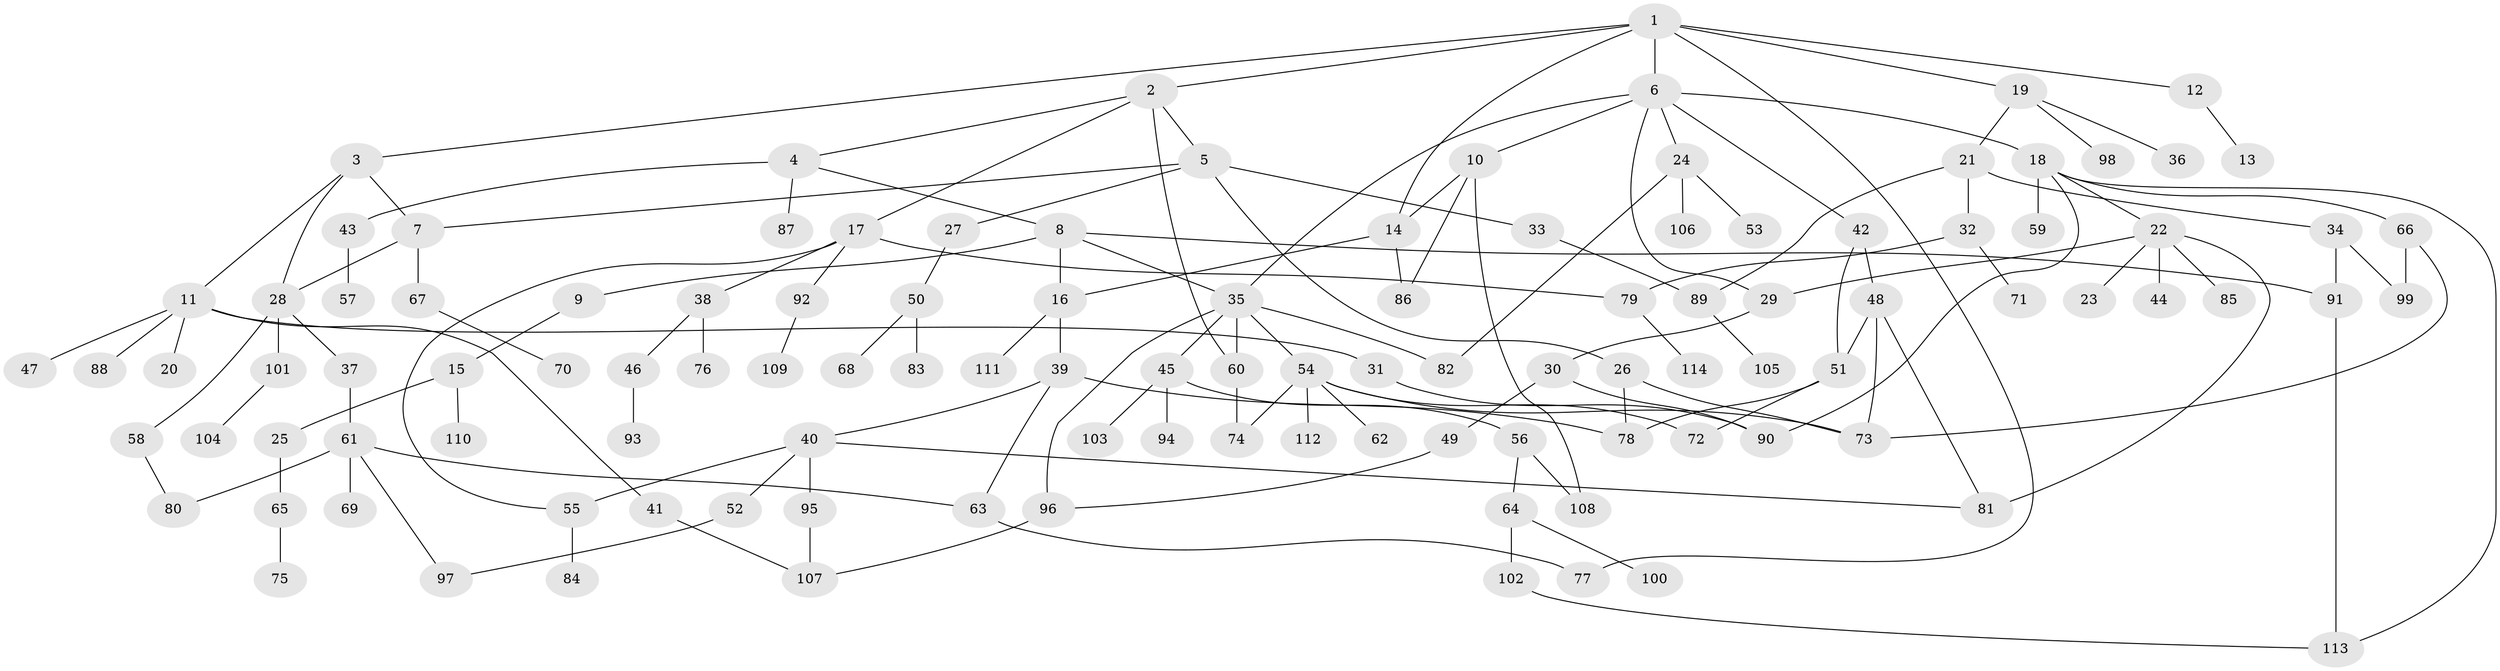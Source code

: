 // Generated by graph-tools (version 1.1) at 2025/34/03/09/25 02:34:24]
// undirected, 114 vertices, 149 edges
graph export_dot {
graph [start="1"]
  node [color=gray90,style=filled];
  1;
  2;
  3;
  4;
  5;
  6;
  7;
  8;
  9;
  10;
  11;
  12;
  13;
  14;
  15;
  16;
  17;
  18;
  19;
  20;
  21;
  22;
  23;
  24;
  25;
  26;
  27;
  28;
  29;
  30;
  31;
  32;
  33;
  34;
  35;
  36;
  37;
  38;
  39;
  40;
  41;
  42;
  43;
  44;
  45;
  46;
  47;
  48;
  49;
  50;
  51;
  52;
  53;
  54;
  55;
  56;
  57;
  58;
  59;
  60;
  61;
  62;
  63;
  64;
  65;
  66;
  67;
  68;
  69;
  70;
  71;
  72;
  73;
  74;
  75;
  76;
  77;
  78;
  79;
  80;
  81;
  82;
  83;
  84;
  85;
  86;
  87;
  88;
  89;
  90;
  91;
  92;
  93;
  94;
  95;
  96;
  97;
  98;
  99;
  100;
  101;
  102;
  103;
  104;
  105;
  106;
  107;
  108;
  109;
  110;
  111;
  112;
  113;
  114;
  1 -- 2;
  1 -- 3;
  1 -- 6;
  1 -- 12;
  1 -- 19;
  1 -- 14;
  1 -- 77;
  2 -- 4;
  2 -- 5;
  2 -- 17;
  2 -- 60;
  3 -- 7;
  3 -- 11;
  3 -- 28;
  4 -- 8;
  4 -- 43;
  4 -- 87;
  5 -- 26;
  5 -- 27;
  5 -- 33;
  5 -- 7;
  6 -- 10;
  6 -- 18;
  6 -- 24;
  6 -- 29;
  6 -- 35;
  6 -- 42;
  7 -- 28;
  7 -- 67;
  8 -- 9;
  8 -- 91;
  8 -- 35;
  8 -- 16;
  9 -- 15;
  10 -- 14;
  10 -- 86;
  10 -- 108;
  11 -- 20;
  11 -- 31;
  11 -- 41;
  11 -- 47;
  11 -- 88;
  12 -- 13;
  14 -- 16;
  14 -- 86;
  15 -- 25;
  15 -- 110;
  16 -- 39;
  16 -- 111;
  17 -- 38;
  17 -- 55;
  17 -- 92;
  17 -- 79;
  18 -- 22;
  18 -- 59;
  18 -- 66;
  18 -- 90;
  18 -- 113;
  19 -- 21;
  19 -- 36;
  19 -- 98;
  21 -- 32;
  21 -- 34;
  21 -- 89;
  22 -- 23;
  22 -- 44;
  22 -- 81;
  22 -- 85;
  22 -- 29;
  24 -- 53;
  24 -- 82;
  24 -- 106;
  25 -- 65;
  26 -- 73;
  26 -- 78;
  27 -- 50;
  28 -- 37;
  28 -- 58;
  28 -- 101;
  29 -- 30;
  30 -- 49;
  30 -- 90;
  31 -- 90;
  32 -- 71;
  32 -- 79;
  33 -- 89;
  34 -- 99;
  34 -- 91;
  35 -- 45;
  35 -- 54;
  35 -- 60;
  35 -- 96;
  35 -- 82;
  37 -- 61;
  38 -- 46;
  38 -- 76;
  39 -- 40;
  39 -- 78;
  39 -- 63;
  40 -- 52;
  40 -- 95;
  40 -- 55;
  40 -- 81;
  41 -- 107;
  42 -- 48;
  42 -- 51;
  43 -- 57;
  45 -- 56;
  45 -- 94;
  45 -- 103;
  46 -- 93;
  48 -- 51;
  48 -- 81;
  48 -- 73;
  49 -- 96;
  50 -- 68;
  50 -- 83;
  51 -- 72;
  51 -- 78;
  52 -- 97;
  54 -- 62;
  54 -- 74;
  54 -- 112;
  54 -- 73;
  54 -- 72;
  55 -- 84;
  56 -- 64;
  56 -- 108;
  58 -- 80;
  60 -- 74;
  61 -- 63;
  61 -- 69;
  61 -- 97;
  61 -- 80;
  63 -- 77;
  64 -- 100;
  64 -- 102;
  65 -- 75;
  66 -- 73;
  66 -- 99;
  67 -- 70;
  79 -- 114;
  89 -- 105;
  91 -- 113;
  92 -- 109;
  95 -- 107;
  96 -- 107;
  101 -- 104;
  102 -- 113;
}
